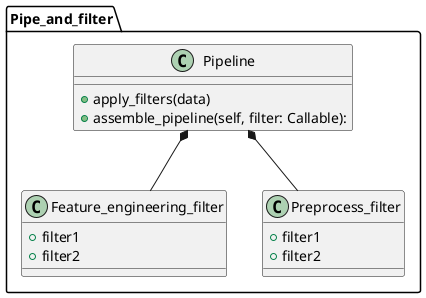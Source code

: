 @startuml

package Pipe_and_filter{

    class Pipeline{
        + apply_filters(data)
        + assemble_pipeline(self, filter: Callable):
    }

    class Feature_engineering_filter{
        + filter1
        + filter2
    }

    class Preprocess_filter{
        + filter1
        + filter2
    }

}

Pipeline *-- Feature_engineering_filter
Pipeline *-- Preprocess_filter



@enduml





